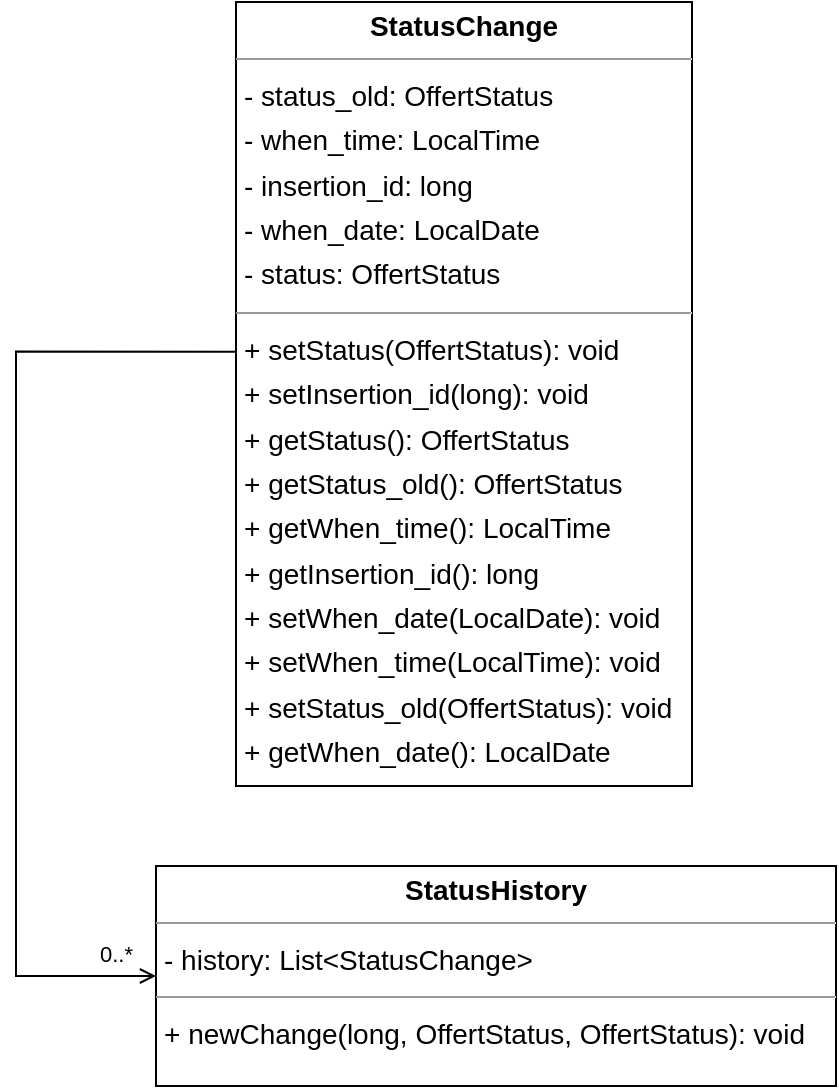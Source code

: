 <mxfile version="18.1.3" type="device"><diagram id="IBzAg9Axvp5YIMv3b-r7" name="Pagina-1"><mxGraphModel dx="1678" dy="1137" grid="1" gridSize="10" guides="1" tooltips="1" connect="1" arrows="1" fold="1" page="0" pageScale="1" pageWidth="827" pageHeight="1169" background="none" math="0" shadow="0"><root><mxCell id="0"/><mxCell id="1" parent="0"/><mxCell id="node1" value="&lt;p style=&quot;margin:0px;margin-top:4px;text-align:center;&quot;&gt;&lt;b&gt;StatusChange&lt;/b&gt;&lt;/p&gt;&lt;hr size=&quot;1&quot;&gt;&lt;p style=&quot;margin:0 0 0 4px;line-height:1.6;&quot;&gt;- status_old: OffertStatus&lt;br&gt;- when_time: LocalTime&lt;br&gt;- insertion_id: long&lt;br&gt;- when_date: LocalDate&lt;br&gt;- status: OffertStatus&lt;/p&gt;&lt;hr size=&quot;1&quot;&gt;&lt;p style=&quot;margin:0 0 0 4px;line-height:1.6;&quot;&gt;+ setStatus(OffertStatus): void&lt;br&gt;+ setInsertion_id(long): void&lt;br&gt;+ getStatus(): OffertStatus&lt;br&gt;+ getStatus_old(): OffertStatus&lt;br&gt;+ getWhen_time(): LocalTime&lt;br&gt;+ getInsertion_id(): long&lt;br&gt;+ setWhen_date(LocalDate): void&lt;br&gt;+ setWhen_time(LocalTime): void&lt;br&gt;+ setStatus_old(OffertStatus): void&lt;br&gt;+ getWhen_date(): LocalDate&lt;/p&gt;" style="verticalAlign=top;align=left;overflow=fill;fontSize=14;fontFamily=Helvetica;html=1;rounded=0;shadow=0;comic=0;labelBackgroundColor=none;strokeWidth=1;" parent="1" vertex="1"><mxGeometry x="-160" y="-182" width="228" height="392" as="geometry"/></mxCell><mxCell id="node0" value="&lt;p style=&quot;margin:0px;margin-top:4px;text-align:center;&quot;&gt;&lt;b&gt;StatusHistory&lt;/b&gt;&lt;/p&gt;&lt;hr size=&quot;1&quot;&gt;&lt;p style=&quot;margin:0 0 0 4px;line-height:1.6;&quot;&gt;- history: List&amp;lt;StatusChange&amp;gt;&lt;/p&gt;&lt;hr size=&quot;1&quot;&gt;&lt;p style=&quot;margin:0 0 0 4px;line-height:1.6;&quot;&gt;+ newChange(long, OffertStatus, OffertStatus): void&lt;/p&gt;" style="verticalAlign=top;align=left;overflow=fill;fontSize=14;fontFamily=Helvetica;html=1;rounded=0;shadow=0;comic=0;labelBackgroundColor=none;strokeWidth=1;" parent="1" vertex="1"><mxGeometry x="-200" y="250" width="340" height="110" as="geometry"/></mxCell><mxCell id="MNU6gnQqzAbiPjqi3tYr-1" value="&lt;span style=&quot;color: rgb(0, 0, 0); font-family: Helvetica; font-size: 11px; font-style: normal; font-variant-ligatures: normal; font-variant-caps: normal; font-weight: 400; letter-spacing: normal; orphans: 2; text-align: left; text-indent: 0px; text-transform: none; widows: 2; word-spacing: 0px; -webkit-text-stroke-width: 0px; background-color: rgb(255, 255, 255); text-decoration-thickness: initial; text-decoration-style: initial; text-decoration-color: initial; float: none; display: inline !important;&quot;&gt;0..*&lt;/span&gt;" style="text;whiteSpace=wrap;html=1;" vertex="1" parent="1"><mxGeometry x="-230" y="280" width="40" height="30" as="geometry"/></mxCell><mxCell id="MNU6gnQqzAbiPjqi3tYr-3" style="edgeStyle=orthogonalEdgeStyle;rounded=0;orthogonalLoop=1;jettySize=auto;html=1;exitX=-0.002;exitY=0.446;exitDx=0;exitDy=0;endArrow=open;endFill=0;entryX=0;entryY=0.5;entryDx=0;entryDy=0;exitPerimeter=0;" edge="1" parent="1" source="node1" target="node0"><mxGeometry relative="1" as="geometry"><mxPoint x="-179" y="405" as="targetPoint"/><Array as="points"><mxPoint x="-270" y="-7"/><mxPoint x="-270" y="305"/></Array><mxPoint x="-179" y="-10" as="sourcePoint"/></mxGeometry></mxCell></root></mxGraphModel></diagram></mxfile>